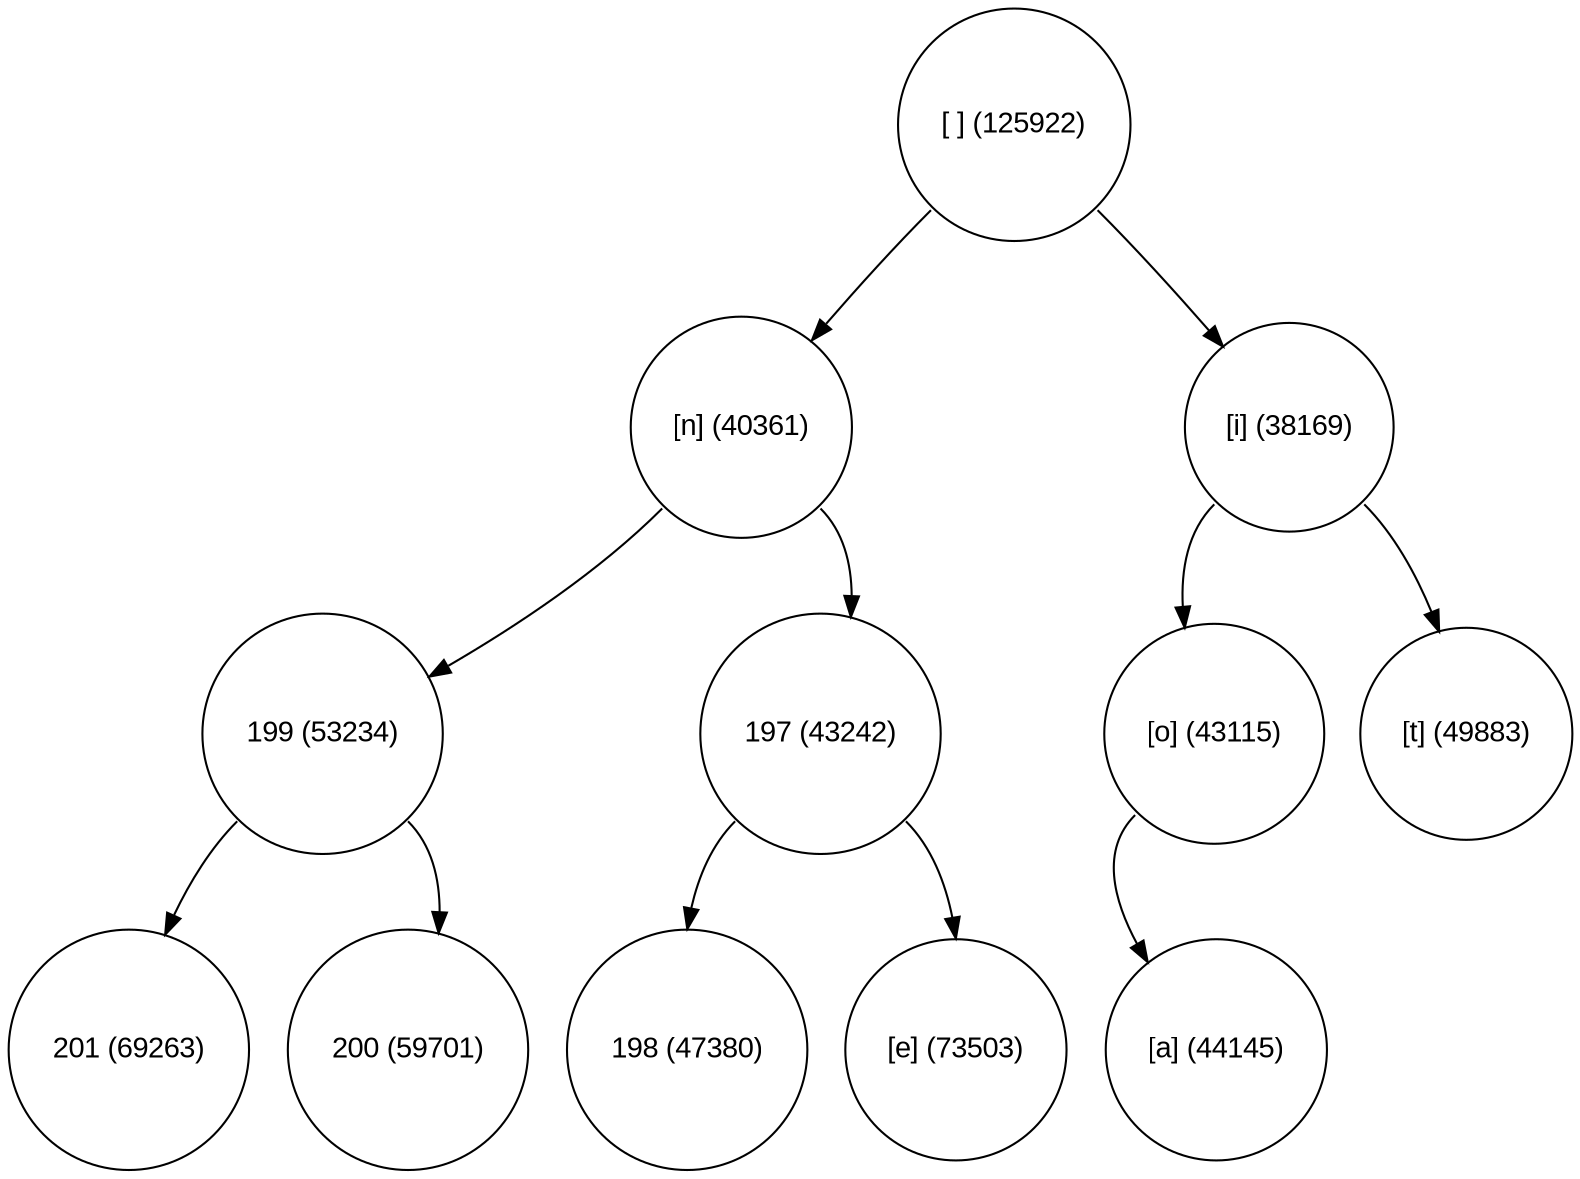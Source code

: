 digraph move_down {
	node [fontname="Arial", shape="circle", width=0.5]; 

	0 [label = "[ ] (125922)"];
	0:sw -> 1;
	1 [label = "[n] (40361)"];
	1:sw -> 3;
	3 [label = "199 (53234)"];
	3:sw -> 7;
	7 [label = "201 (69263)"];
	3:se -> 8;
	8 [label = "200 (59701)"];
	1:se -> 4;
	4 [label = "197 (43242)"];
	4:sw -> 9;
	9 [label = "198 (47380)"];
	4:se -> 10;
	10 [label = "[e] (73503)"];
	0:se -> 2;
	2 [label = "[i] (38169)"];
	2:sw -> 5;
	5 [label = "[o] (43115)"];
	5:sw -> 11;
	11 [label = "[a] (44145)"];
	2:se -> 6;
	6 [label = "[t] (49883)"];
}
